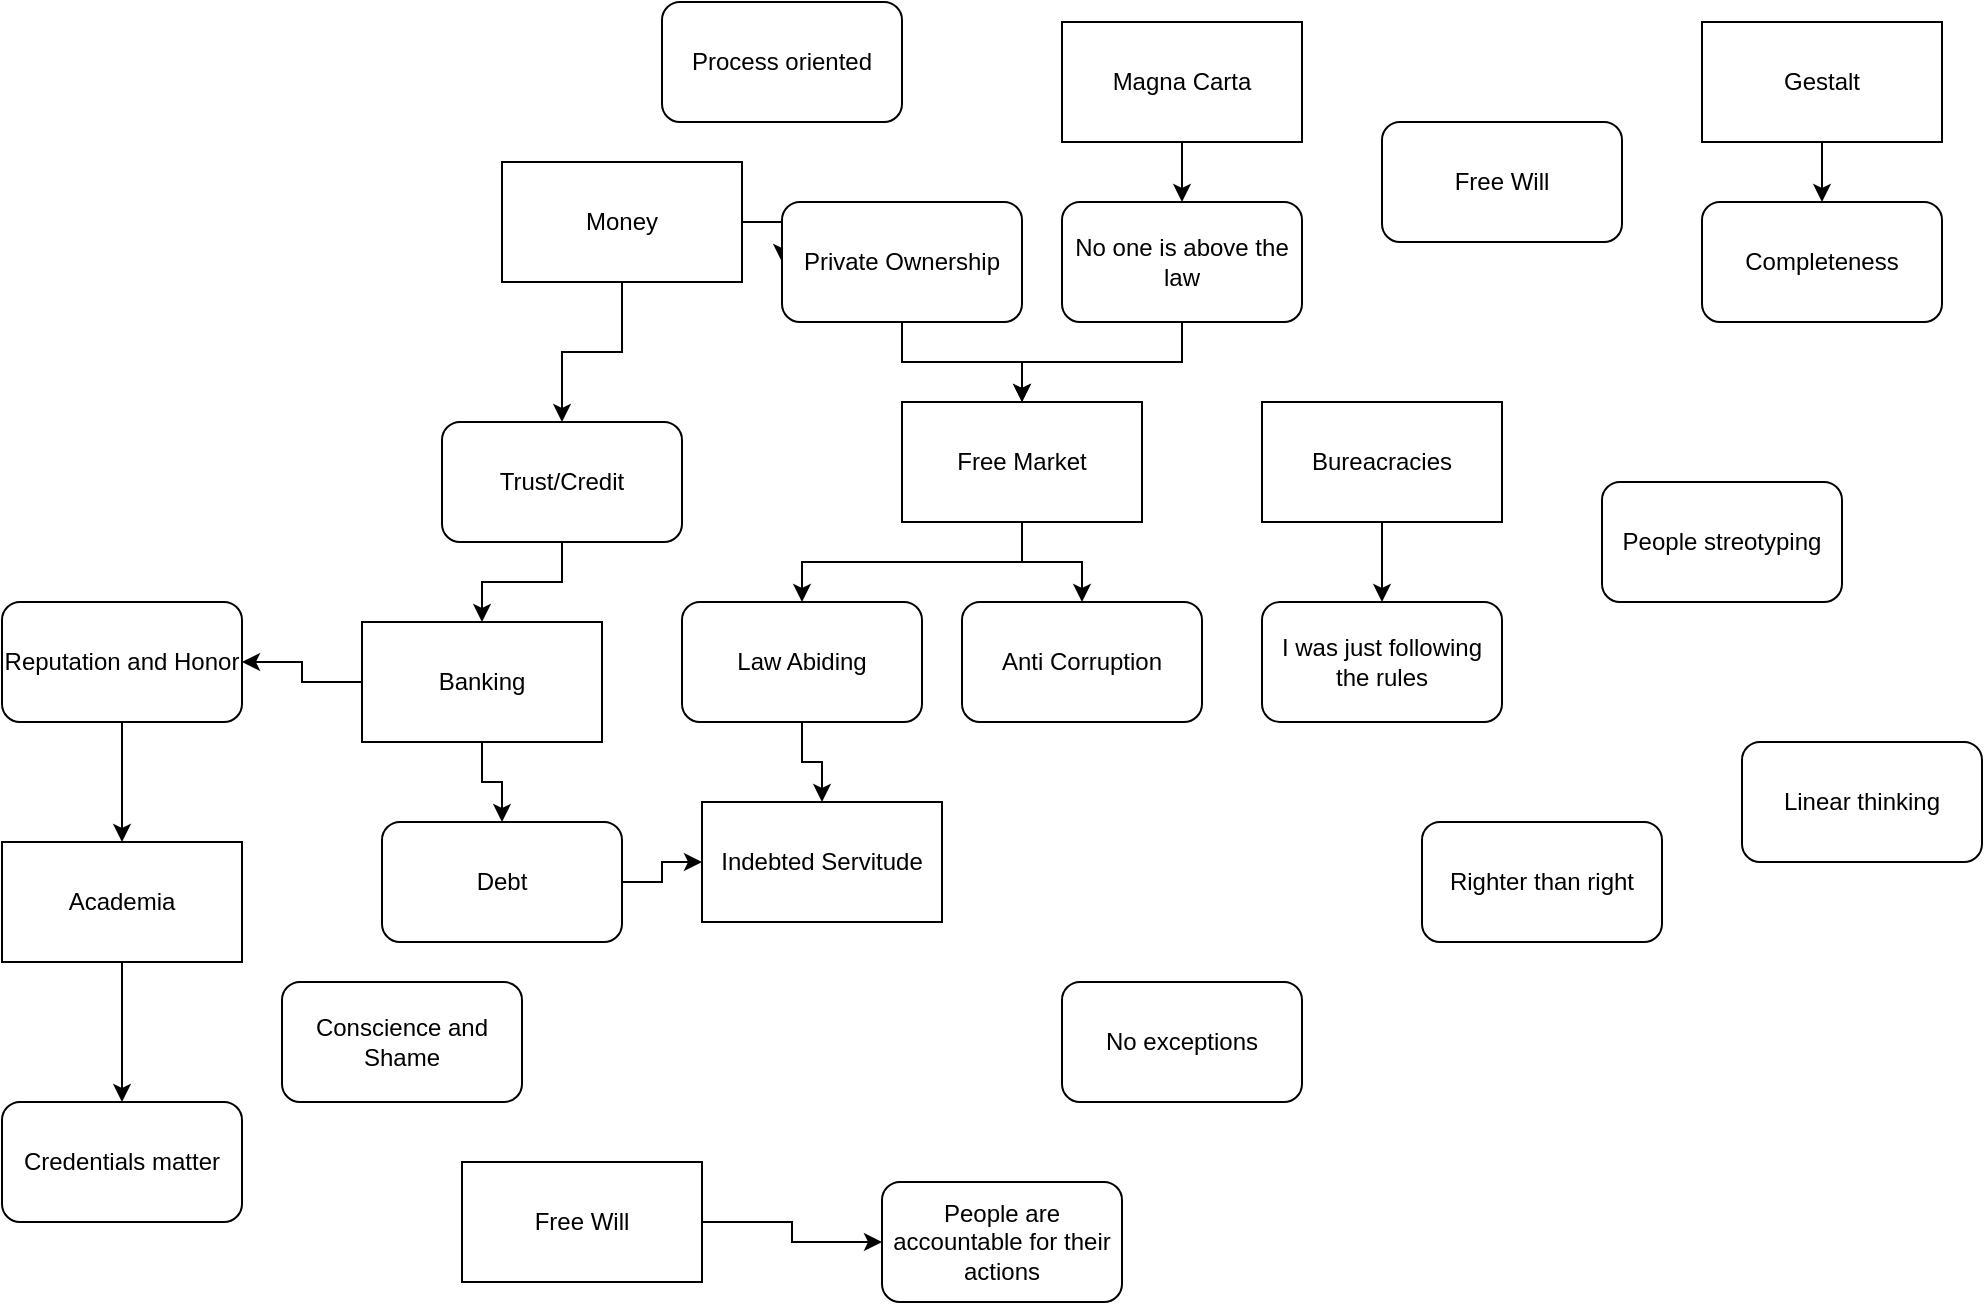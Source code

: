 <mxfile version="17.5.0" type="github">
  <diagram id="UsCKMXVSTxp-egwy1biC" name="Page-1">
    <mxGraphModel dx="1881" dy="642" grid="1" gridSize="10" guides="1" tooltips="1" connect="1" arrows="1" fold="1" page="1" pageScale="1" pageWidth="850" pageHeight="1100" math="0" shadow="0">
      <root>
        <mxCell id="0" />
        <mxCell id="1" parent="0" />
        <mxCell id="nk6jG5aNrgaRuzSPKZAb-1" value="Process oriented" style="rounded=1;whiteSpace=wrap;html=1;" vertex="1" parent="1">
          <mxGeometry x="100" y="70" width="120" height="60" as="geometry" />
        </mxCell>
        <mxCell id="nk6jG5aNrgaRuzSPKZAb-42" value="" style="edgeStyle=orthogonalEdgeStyle;rounded=0;orthogonalLoop=1;jettySize=auto;html=1;" edge="1" parent="1" source="nk6jG5aNrgaRuzSPKZAb-3" target="nk6jG5aNrgaRuzSPKZAb-40">
          <mxGeometry relative="1" as="geometry" />
        </mxCell>
        <mxCell id="nk6jG5aNrgaRuzSPKZAb-3" value="Law Abiding" style="rounded=1;whiteSpace=wrap;html=1;" vertex="1" parent="1">
          <mxGeometry x="110" y="370" width="120" height="60" as="geometry" />
        </mxCell>
        <mxCell id="nk6jG5aNrgaRuzSPKZAb-4" value="Credentials matter" style="rounded=1;whiteSpace=wrap;html=1;" vertex="1" parent="1">
          <mxGeometry x="-230" y="620" width="120" height="60" as="geometry" />
        </mxCell>
        <mxCell id="nk6jG5aNrgaRuzSPKZAb-5" value="Linear thinking" style="rounded=1;whiteSpace=wrap;html=1;" vertex="1" parent="1">
          <mxGeometry x="640" y="440" width="120" height="60" as="geometry" />
        </mxCell>
        <mxCell id="nk6jG5aNrgaRuzSPKZAb-6" value="No exceptions" style="rounded=1;whiteSpace=wrap;html=1;" vertex="1" parent="1">
          <mxGeometry x="300" y="560" width="120" height="60" as="geometry" />
        </mxCell>
        <mxCell id="nk6jG5aNrgaRuzSPKZAb-7" value="People streotyping" style="rounded=1;whiteSpace=wrap;html=1;" vertex="1" parent="1">
          <mxGeometry x="570" y="310" width="120" height="60" as="geometry" />
        </mxCell>
        <mxCell id="nk6jG5aNrgaRuzSPKZAb-8" value="Completeness" style="rounded=1;whiteSpace=wrap;html=1;" vertex="1" parent="1">
          <mxGeometry x="620" y="170" width="120" height="60" as="geometry" />
        </mxCell>
        <mxCell id="nk6jG5aNrgaRuzSPKZAb-9" value="Anti Corruption" style="rounded=1;whiteSpace=wrap;html=1;" vertex="1" parent="1">
          <mxGeometry x="250" y="370" width="120" height="60" as="geometry" />
        </mxCell>
        <mxCell id="nk6jG5aNrgaRuzSPKZAb-10" value="People are accountable for their actions" style="rounded=1;whiteSpace=wrap;html=1;" vertex="1" parent="1">
          <mxGeometry x="210" y="660" width="120" height="60" as="geometry" />
        </mxCell>
        <mxCell id="nk6jG5aNrgaRuzSPKZAb-29" value="" style="edgeStyle=orthogonalEdgeStyle;rounded=0;orthogonalLoop=1;jettySize=auto;html=1;" edge="1" parent="1" source="nk6jG5aNrgaRuzSPKZAb-11" target="nk6jG5aNrgaRuzSPKZAb-28">
          <mxGeometry relative="1" as="geometry" />
        </mxCell>
        <mxCell id="nk6jG5aNrgaRuzSPKZAb-11" value="No one is above the law" style="rounded=1;whiteSpace=wrap;html=1;" vertex="1" parent="1">
          <mxGeometry x="300" y="170" width="120" height="60" as="geometry" />
        </mxCell>
        <mxCell id="nk6jG5aNrgaRuzSPKZAb-13" value="Conscience and Shame" style="rounded=1;whiteSpace=wrap;html=1;" vertex="1" parent="1">
          <mxGeometry x="-90" y="560" width="120" height="60" as="geometry" />
        </mxCell>
        <mxCell id="nk6jG5aNrgaRuzSPKZAb-14" value="I was just following the rules" style="rounded=1;whiteSpace=wrap;html=1;" vertex="1" parent="1">
          <mxGeometry x="400" y="370" width="120" height="60" as="geometry" />
        </mxCell>
        <mxCell id="nk6jG5aNrgaRuzSPKZAb-15" value="Righter than right" style="rounded=1;whiteSpace=wrap;html=1;" vertex="1" parent="1">
          <mxGeometry x="480" y="480" width="120" height="60" as="geometry" />
        </mxCell>
        <mxCell id="nk6jG5aNrgaRuzSPKZAb-17" value="" style="edgeStyle=orthogonalEdgeStyle;rounded=0;orthogonalLoop=1;jettySize=auto;html=1;" edge="1" parent="1" source="nk6jG5aNrgaRuzSPKZAb-16" target="nk6jG5aNrgaRuzSPKZAb-11">
          <mxGeometry relative="1" as="geometry" />
        </mxCell>
        <mxCell id="nk6jG5aNrgaRuzSPKZAb-16" value="Magna Carta" style="rounded=0;whiteSpace=wrap;html=1;" vertex="1" parent="1">
          <mxGeometry x="300" y="80" width="120" height="60" as="geometry" />
        </mxCell>
        <mxCell id="nk6jG5aNrgaRuzSPKZAb-19" value="" style="edgeStyle=orthogonalEdgeStyle;rounded=0;orthogonalLoop=1;jettySize=auto;html=1;" edge="1" parent="1" source="nk6jG5aNrgaRuzSPKZAb-18" target="nk6jG5aNrgaRuzSPKZAb-4">
          <mxGeometry relative="1" as="geometry" />
        </mxCell>
        <mxCell id="nk6jG5aNrgaRuzSPKZAb-18" value="Academia" style="rounded=0;whiteSpace=wrap;html=1;" vertex="1" parent="1">
          <mxGeometry x="-230" y="490" width="120" height="60" as="geometry" />
        </mxCell>
        <mxCell id="nk6jG5aNrgaRuzSPKZAb-21" value="" style="edgeStyle=orthogonalEdgeStyle;rounded=0;orthogonalLoop=1;jettySize=auto;html=1;" edge="1" parent="1" source="nk6jG5aNrgaRuzSPKZAb-20" target="nk6jG5aNrgaRuzSPKZAb-8">
          <mxGeometry relative="1" as="geometry" />
        </mxCell>
        <mxCell id="nk6jG5aNrgaRuzSPKZAb-20" value="Gestalt" style="rounded=0;whiteSpace=wrap;html=1;" vertex="1" parent="1">
          <mxGeometry x="620" y="80" width="120" height="60" as="geometry" />
        </mxCell>
        <mxCell id="nk6jG5aNrgaRuzSPKZAb-23" value="" style="edgeStyle=orthogonalEdgeStyle;rounded=0;orthogonalLoop=1;jettySize=auto;html=1;" edge="1" parent="1" source="nk6jG5aNrgaRuzSPKZAb-22" target="nk6jG5aNrgaRuzSPKZAb-10">
          <mxGeometry relative="1" as="geometry" />
        </mxCell>
        <mxCell id="nk6jG5aNrgaRuzSPKZAb-22" value="Free Will" style="rounded=0;whiteSpace=wrap;html=1;" vertex="1" parent="1">
          <mxGeometry y="650" width="120" height="60" as="geometry" />
        </mxCell>
        <mxCell id="nk6jG5aNrgaRuzSPKZAb-25" value="" style="edgeStyle=orthogonalEdgeStyle;rounded=0;orthogonalLoop=1;jettySize=auto;html=1;" edge="1" parent="1" source="nk6jG5aNrgaRuzSPKZAb-24" target="nk6jG5aNrgaRuzSPKZAb-14">
          <mxGeometry relative="1" as="geometry" />
        </mxCell>
        <mxCell id="nk6jG5aNrgaRuzSPKZAb-24" value="Bureacracies" style="rounded=0;whiteSpace=wrap;html=1;" vertex="1" parent="1">
          <mxGeometry x="400" y="270" width="120" height="60" as="geometry" />
        </mxCell>
        <mxCell id="nk6jG5aNrgaRuzSPKZAb-33" value="" style="edgeStyle=orthogonalEdgeStyle;rounded=0;orthogonalLoop=1;jettySize=auto;html=1;" edge="1" parent="1" source="nk6jG5aNrgaRuzSPKZAb-26" target="nk6jG5aNrgaRuzSPKZAb-32">
          <mxGeometry relative="1" as="geometry" />
        </mxCell>
        <mxCell id="nk6jG5aNrgaRuzSPKZAb-26" value="Trust/Credit" style="rounded=1;whiteSpace=wrap;html=1;" vertex="1" parent="1">
          <mxGeometry x="-10" y="280" width="120" height="60" as="geometry" />
        </mxCell>
        <mxCell id="nk6jG5aNrgaRuzSPKZAb-31" value="" style="edgeStyle=orthogonalEdgeStyle;rounded=0;orthogonalLoop=1;jettySize=auto;html=1;" edge="1" parent="1" source="nk6jG5aNrgaRuzSPKZAb-27" target="nk6jG5aNrgaRuzSPKZAb-26">
          <mxGeometry relative="1" as="geometry" />
        </mxCell>
        <mxCell id="nk6jG5aNrgaRuzSPKZAb-36" value="" style="edgeStyle=orthogonalEdgeStyle;rounded=0;orthogonalLoop=1;jettySize=auto;html=1;" edge="1" parent="1" source="nk6jG5aNrgaRuzSPKZAb-27" target="nk6jG5aNrgaRuzSPKZAb-35">
          <mxGeometry relative="1" as="geometry" />
        </mxCell>
        <mxCell id="nk6jG5aNrgaRuzSPKZAb-27" value="Money" style="rounded=0;whiteSpace=wrap;html=1;" vertex="1" parent="1">
          <mxGeometry x="20" y="150" width="120" height="60" as="geometry" />
        </mxCell>
        <mxCell id="nk6jG5aNrgaRuzSPKZAb-30" value="" style="edgeStyle=orthogonalEdgeStyle;rounded=0;orthogonalLoop=1;jettySize=auto;html=1;" edge="1" parent="1" source="nk6jG5aNrgaRuzSPKZAb-28" target="nk6jG5aNrgaRuzSPKZAb-9">
          <mxGeometry relative="1" as="geometry" />
        </mxCell>
        <mxCell id="nk6jG5aNrgaRuzSPKZAb-38" value="" style="edgeStyle=orthogonalEdgeStyle;rounded=0;orthogonalLoop=1;jettySize=auto;html=1;" edge="1" parent="1" source="nk6jG5aNrgaRuzSPKZAb-28" target="nk6jG5aNrgaRuzSPKZAb-3">
          <mxGeometry relative="1" as="geometry" />
        </mxCell>
        <mxCell id="nk6jG5aNrgaRuzSPKZAb-28" value="Free Market" style="rounded=0;whiteSpace=wrap;html=1;" vertex="1" parent="1">
          <mxGeometry x="220" y="270" width="120" height="60" as="geometry" />
        </mxCell>
        <mxCell id="nk6jG5aNrgaRuzSPKZAb-39" value="" style="edgeStyle=orthogonalEdgeStyle;rounded=0;orthogonalLoop=1;jettySize=auto;html=1;" edge="1" parent="1" source="nk6jG5aNrgaRuzSPKZAb-32" target="nk6jG5aNrgaRuzSPKZAb-34">
          <mxGeometry relative="1" as="geometry" />
        </mxCell>
        <mxCell id="nk6jG5aNrgaRuzSPKZAb-47" value="" style="edgeStyle=orthogonalEdgeStyle;rounded=0;orthogonalLoop=1;jettySize=auto;html=1;" edge="1" parent="1" source="nk6jG5aNrgaRuzSPKZAb-32" target="nk6jG5aNrgaRuzSPKZAb-45">
          <mxGeometry relative="1" as="geometry" />
        </mxCell>
        <mxCell id="nk6jG5aNrgaRuzSPKZAb-32" value="Banking" style="rounded=0;whiteSpace=wrap;html=1;" vertex="1" parent="1">
          <mxGeometry x="-50" y="380" width="120" height="60" as="geometry" />
        </mxCell>
        <mxCell id="nk6jG5aNrgaRuzSPKZAb-41" value="" style="edgeStyle=orthogonalEdgeStyle;rounded=0;orthogonalLoop=1;jettySize=auto;html=1;" edge="1" parent="1" source="nk6jG5aNrgaRuzSPKZAb-34" target="nk6jG5aNrgaRuzSPKZAb-40">
          <mxGeometry relative="1" as="geometry" />
        </mxCell>
        <mxCell id="nk6jG5aNrgaRuzSPKZAb-34" value="Debt" style="rounded=1;whiteSpace=wrap;html=1;" vertex="1" parent="1">
          <mxGeometry x="-40" y="480" width="120" height="60" as="geometry" />
        </mxCell>
        <mxCell id="nk6jG5aNrgaRuzSPKZAb-37" value="" style="edgeStyle=orthogonalEdgeStyle;rounded=0;orthogonalLoop=1;jettySize=auto;html=1;" edge="1" parent="1" source="nk6jG5aNrgaRuzSPKZAb-35" target="nk6jG5aNrgaRuzSPKZAb-28">
          <mxGeometry relative="1" as="geometry" />
        </mxCell>
        <mxCell id="nk6jG5aNrgaRuzSPKZAb-35" value="Private Ownership" style="rounded=1;whiteSpace=wrap;html=1;" vertex="1" parent="1">
          <mxGeometry x="160" y="170" width="120" height="60" as="geometry" />
        </mxCell>
        <mxCell id="nk6jG5aNrgaRuzSPKZAb-40" value="Indebted Servitude" style="rounded=0;whiteSpace=wrap;html=1;" vertex="1" parent="1">
          <mxGeometry x="120" y="470" width="120" height="60" as="geometry" />
        </mxCell>
        <mxCell id="nk6jG5aNrgaRuzSPKZAb-44" value="Free Will" style="rounded=1;whiteSpace=wrap;html=1;" vertex="1" parent="1">
          <mxGeometry x="460" y="130" width="120" height="60" as="geometry" />
        </mxCell>
        <mxCell id="nk6jG5aNrgaRuzSPKZAb-46" value="" style="edgeStyle=orthogonalEdgeStyle;rounded=0;orthogonalLoop=1;jettySize=auto;html=1;" edge="1" parent="1" source="nk6jG5aNrgaRuzSPKZAb-45" target="nk6jG5aNrgaRuzSPKZAb-18">
          <mxGeometry relative="1" as="geometry" />
        </mxCell>
        <mxCell id="nk6jG5aNrgaRuzSPKZAb-45" value="Reputation and Honor" style="rounded=1;whiteSpace=wrap;html=1;" vertex="1" parent="1">
          <mxGeometry x="-230" y="370" width="120" height="60" as="geometry" />
        </mxCell>
      </root>
    </mxGraphModel>
  </diagram>
</mxfile>
